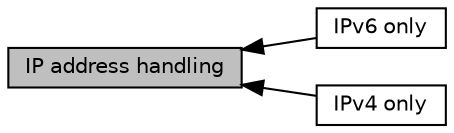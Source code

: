 digraph "IP address handling"
{
  edge [fontname="Helvetica",fontsize="10",labelfontname="Helvetica",labelfontsize="10"];
  node [fontname="Helvetica",fontsize="10",shape=box];
  rankdir=LR;
  Node3 [label="IPv6 only",height=0.2,width=0.4,color="black", fillcolor="white", style="filled",URL="$group__ip6addr.html",tooltip=" "];
  Node2 [label="IPv4 only",height=0.2,width=0.4,color="black", fillcolor="white", style="filled",URL="$group__ip4addr.html",tooltip=" "];
  Node1 [label="IP address handling",height=0.2,width=0.4,color="black", fillcolor="grey75", style="filled", fontcolor="black",tooltip=" "];
  Node1->Node2 [shape=plaintext, dir="back", style="solid"];
  Node1->Node3 [shape=plaintext, dir="back", style="solid"];
}
